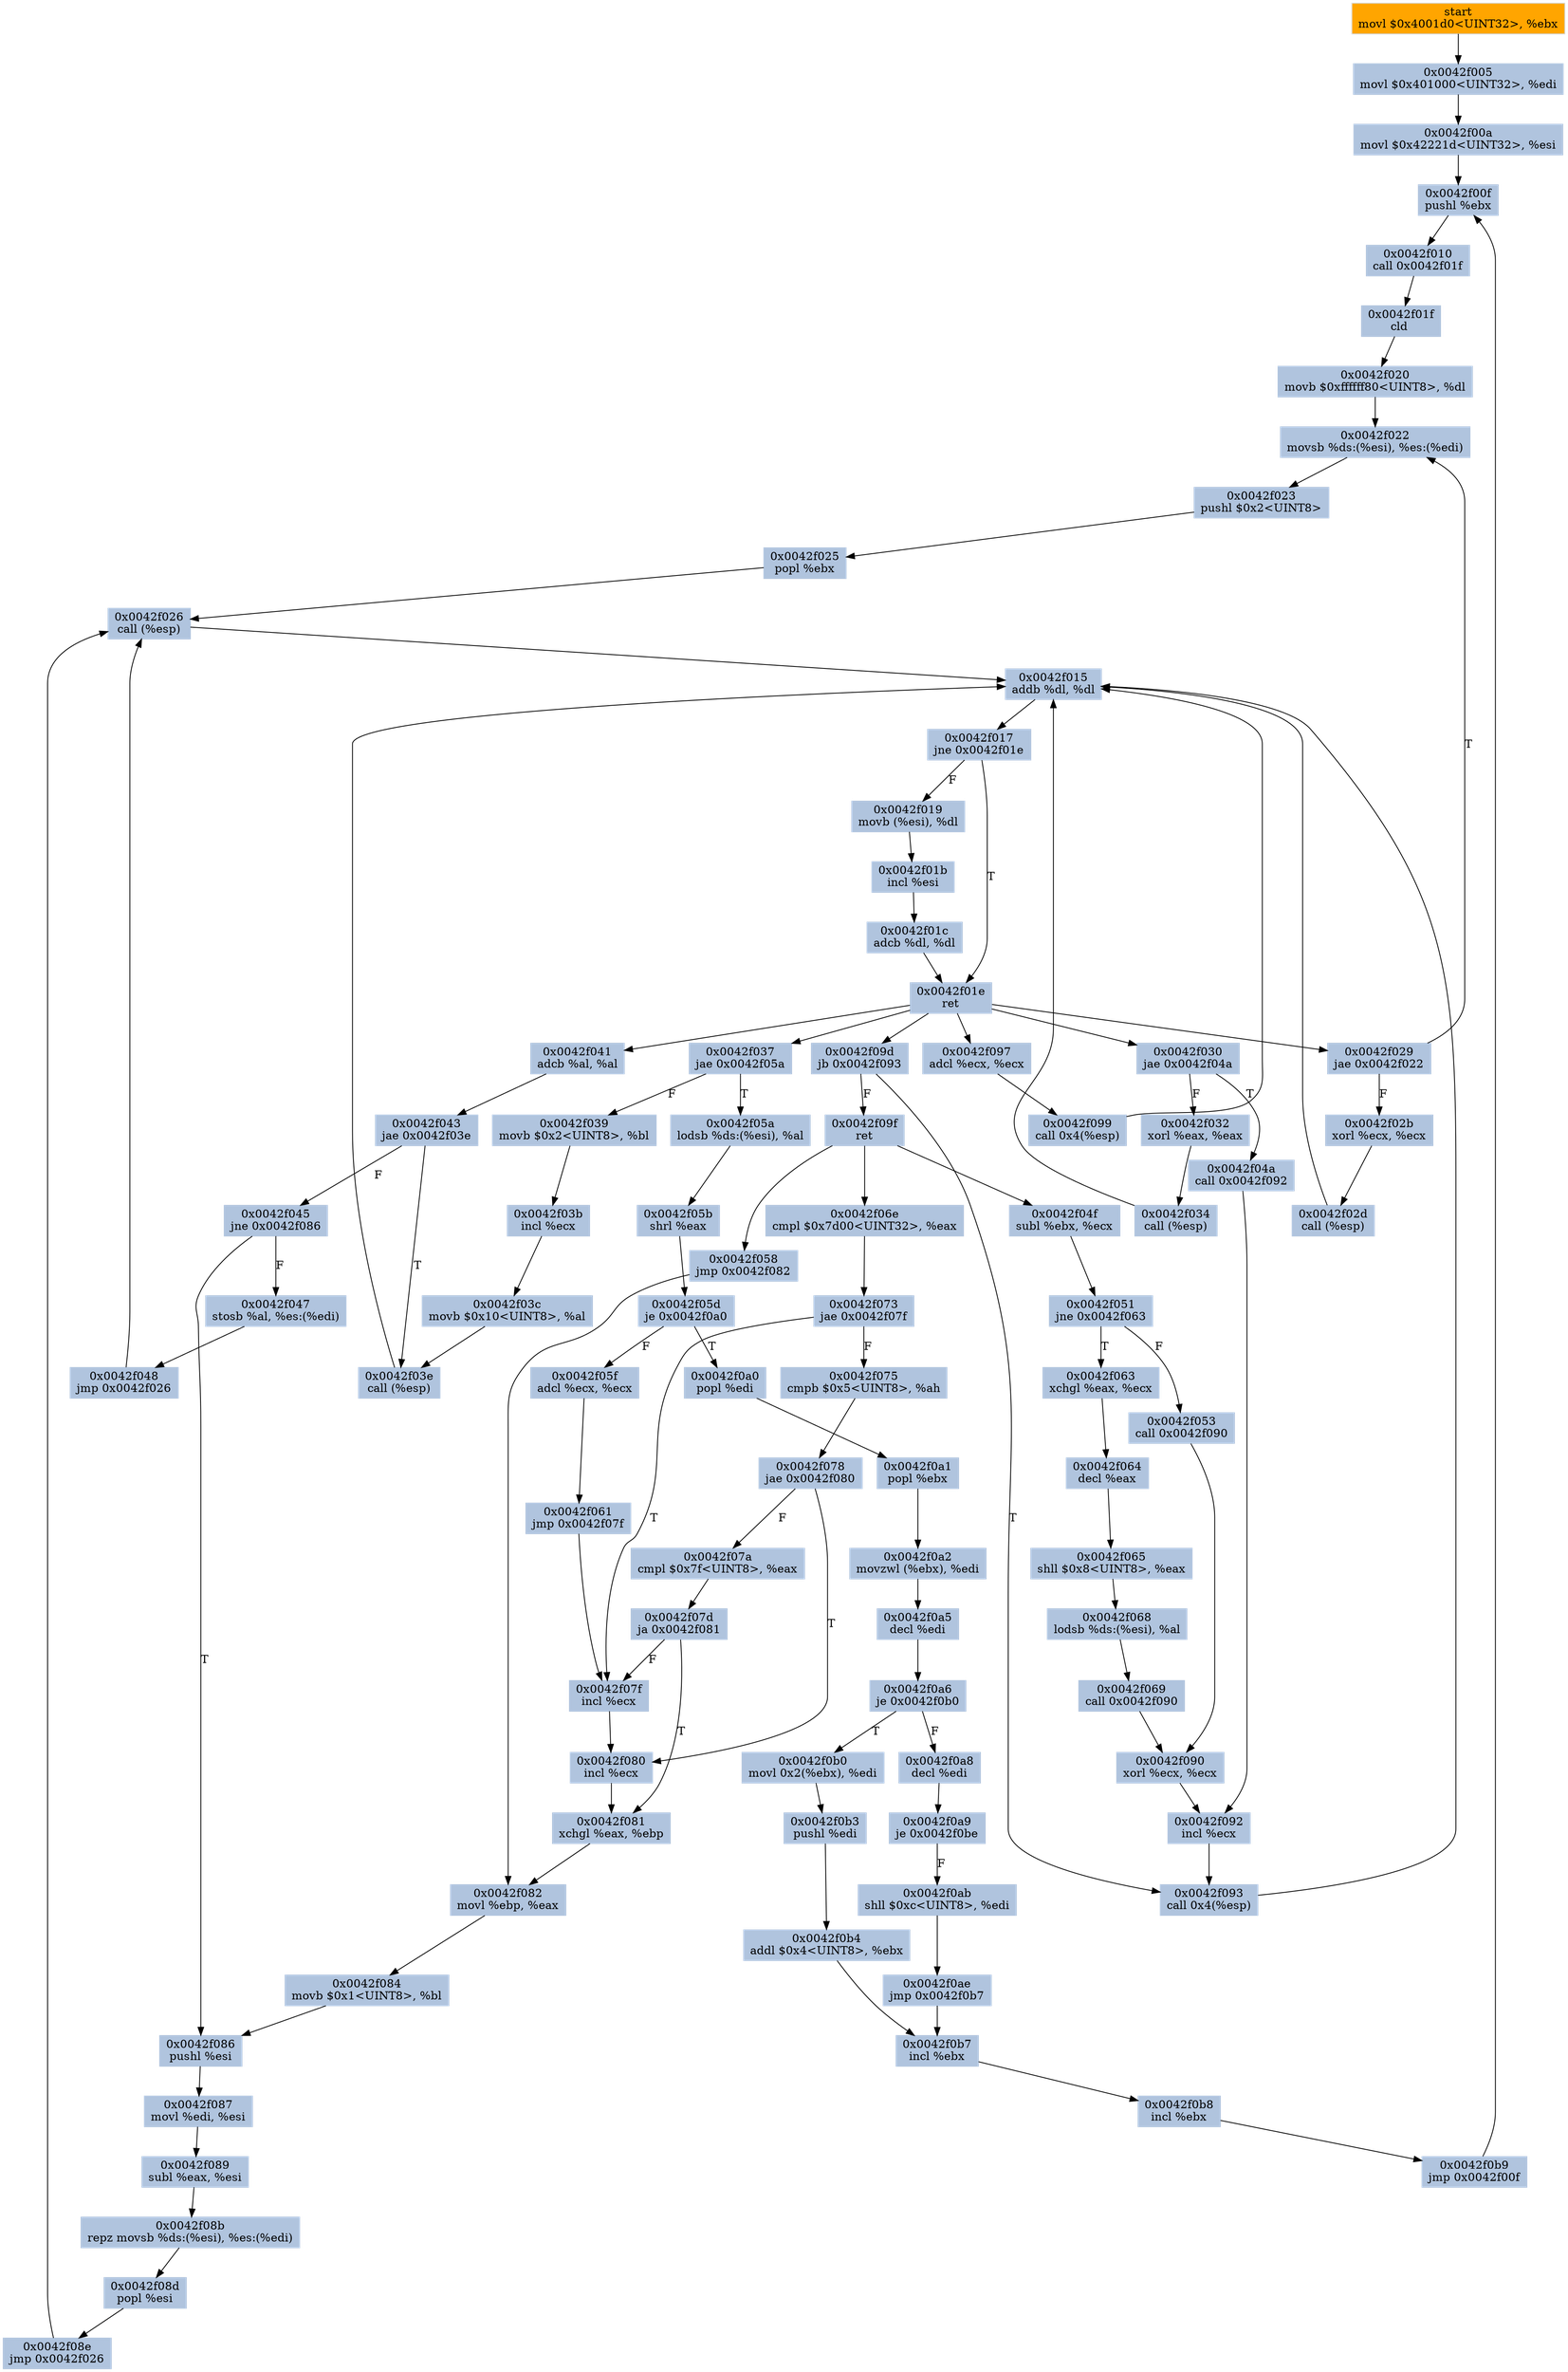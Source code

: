 digraph G {
node[shape=rectangle,style=filled,fillcolor=lightsteelblue,color=lightsteelblue]
bgcolor="transparent"
a0x0042f000movl_0x4001d0UINT32_ebx[label="start\nmovl $0x4001d0<UINT32>, %ebx",fillcolor="orange",color="lightgrey"];
a0x0042f005movl_0x401000UINT32_edi[label="0x0042f005\nmovl $0x401000<UINT32>, %edi"];
a0x0042f00amovl_0x42221dUINT32_esi[label="0x0042f00a\nmovl $0x42221d<UINT32>, %esi"];
a0x0042f00fpushl_ebx[label="0x0042f00f\npushl %ebx"];
a0x0042f010call_0x0042f01f[label="0x0042f010\ncall 0x0042f01f"];
a0x0042f01fcld_[label="0x0042f01f\ncld "];
a0x0042f020movb_0xffffff80UINT8_dl[label="0x0042f020\nmovb $0xffffff80<UINT8>, %dl"];
a0x0042f022movsb_ds_esi__es_edi_[label="0x0042f022\nmovsb %ds:(%esi), %es:(%edi)"];
a0x0042f023pushl_0x2UINT8[label="0x0042f023\npushl $0x2<UINT8>"];
a0x0042f025popl_ebx[label="0x0042f025\npopl %ebx"];
a0x0042f026call_esp_[label="0x0042f026\ncall (%esp)"];
a0x0042f015addb_dl_dl[label="0x0042f015\naddb %dl, %dl"];
a0x0042f017jne_0x0042f01e[label="0x0042f017\njne 0x0042f01e"];
a0x0042f019movb_esi__dl[label="0x0042f019\nmovb (%esi), %dl"];
a0x0042f01bincl_esi[label="0x0042f01b\nincl %esi"];
a0x0042f01cadcb_dl_dl[label="0x0042f01c\nadcb %dl, %dl"];
a0x0042f01eret[label="0x0042f01e\nret"];
a0x0042f029jae_0x0042f022[label="0x0042f029\njae 0x0042f022"];
a0x0042f02bxorl_ecx_ecx[label="0x0042f02b\nxorl %ecx, %ecx"];
a0x0042f02dcall_esp_[label="0x0042f02d\ncall (%esp)"];
a0x0042f030jae_0x0042f04a[label="0x0042f030\njae 0x0042f04a"];
a0x0042f032xorl_eax_eax[label="0x0042f032\nxorl %eax, %eax"];
a0x0042f034call_esp_[label="0x0042f034\ncall (%esp)"];
a0x0042f037jae_0x0042f05a[label="0x0042f037\njae 0x0042f05a"];
a0x0042f039movb_0x2UINT8_bl[label="0x0042f039\nmovb $0x2<UINT8>, %bl"];
a0x0042f03bincl_ecx[label="0x0042f03b\nincl %ecx"];
a0x0042f03cmovb_0x10UINT8_al[label="0x0042f03c\nmovb $0x10<UINT8>, %al"];
a0x0042f03ecall_esp_[label="0x0042f03e\ncall (%esp)"];
a0x0042f041adcb_al_al[label="0x0042f041\nadcb %al, %al"];
a0x0042f043jae_0x0042f03e[label="0x0042f043\njae 0x0042f03e"];
a0x0042f045jne_0x0042f086[label="0x0042f045\njne 0x0042f086"];
a0x0042f086pushl_esi[label="0x0042f086\npushl %esi"];
a0x0042f087movl_edi_esi[label="0x0042f087\nmovl %edi, %esi"];
a0x0042f089subl_eax_esi[label="0x0042f089\nsubl %eax, %esi"];
a0x0042f08brepz_movsb_ds_esi__es_edi_[label="0x0042f08b\nrepz movsb %ds:(%esi), %es:(%edi)"];
a0x0042f08dpopl_esi[label="0x0042f08d\npopl %esi"];
a0x0042f08ejmp_0x0042f026[label="0x0042f08e\njmp 0x0042f026"];
a0x0042f047stosb_al_es_edi_[label="0x0042f047\nstosb %al, %es:(%edi)"];
a0x0042f048jmp_0x0042f026[label="0x0042f048\njmp 0x0042f026"];
a0x0042f05alodsb_ds_esi__al[label="0x0042f05a\nlodsb %ds:(%esi), %al"];
a0x0042f05bshrl_eax[label="0x0042f05b\nshrl %eax"];
a0x0042f05dje_0x0042f0a0[label="0x0042f05d\nje 0x0042f0a0"];
a0x0042f05fadcl_ecx_ecx[label="0x0042f05f\nadcl %ecx, %ecx"];
a0x0042f061jmp_0x0042f07f[label="0x0042f061\njmp 0x0042f07f"];
a0x0042f07fincl_ecx[label="0x0042f07f\nincl %ecx"];
a0x0042f080incl_ecx[label="0x0042f080\nincl %ecx"];
a0x0042f081xchgl_eax_ebp[label="0x0042f081\nxchgl %eax, %ebp"];
a0x0042f082movl_ebp_eax[label="0x0042f082\nmovl %ebp, %eax"];
a0x0042f084movb_0x1UINT8_bl[label="0x0042f084\nmovb $0x1<UINT8>, %bl"];
a0x0042f04acall_0x0042f092[label="0x0042f04a\ncall 0x0042f092"];
a0x0042f092incl_ecx[label="0x0042f092\nincl %ecx"];
a0x0042f093call_0x4esp_[label="0x0042f093\ncall 0x4(%esp)"];
a0x0042f097adcl_ecx_ecx[label="0x0042f097\nadcl %ecx, %ecx"];
a0x0042f099call_0x4esp_[label="0x0042f099\ncall 0x4(%esp)"];
a0x0042f09djb_0x0042f093[label="0x0042f09d\njb 0x0042f093"];
a0x0042f09fret[label="0x0042f09f\nret"];
a0x0042f04fsubl_ebx_ecx[label="0x0042f04f\nsubl %ebx, %ecx"];
a0x0042f051jne_0x0042f063[label="0x0042f051\njne 0x0042f063"];
a0x0042f053call_0x0042f090[label="0x0042f053\ncall 0x0042f090"];
a0x0042f090xorl_ecx_ecx[label="0x0042f090\nxorl %ecx, %ecx"];
a0x0042f058jmp_0x0042f082[label="0x0042f058\njmp 0x0042f082"];
a0x0042f063xchgl_eax_ecx[label="0x0042f063\nxchgl %eax, %ecx"];
a0x0042f064decl_eax[label="0x0042f064\ndecl %eax"];
a0x0042f065shll_0x8UINT8_eax[label="0x0042f065\nshll $0x8<UINT8>, %eax"];
a0x0042f068lodsb_ds_esi__al[label="0x0042f068\nlodsb %ds:(%esi), %al"];
a0x0042f069call_0x0042f090[label="0x0042f069\ncall 0x0042f090"];
a0x0042f06ecmpl_0x7d00UINT32_eax[label="0x0042f06e\ncmpl $0x7d00<UINT32>, %eax"];
a0x0042f073jae_0x0042f07f[label="0x0042f073\njae 0x0042f07f"];
a0x0042f075cmpb_0x5UINT8_ah[label="0x0042f075\ncmpb $0x5<UINT8>, %ah"];
a0x0042f078jae_0x0042f080[label="0x0042f078\njae 0x0042f080"];
a0x0042f07acmpl_0x7fUINT8_eax[label="0x0042f07a\ncmpl $0x7f<UINT8>, %eax"];
a0x0042f07dja_0x0042f081[label="0x0042f07d\nja 0x0042f081"];
a0x0042f0a0popl_edi[label="0x0042f0a0\npopl %edi"];
a0x0042f0a1popl_ebx[label="0x0042f0a1\npopl %ebx"];
a0x0042f0a2movzwl_ebx__edi[label="0x0042f0a2\nmovzwl (%ebx), %edi"];
a0x0042f0a5decl_edi[label="0x0042f0a5\ndecl %edi"];
a0x0042f0a6je_0x0042f0b0[label="0x0042f0a6\nje 0x0042f0b0"];
a0x0042f0a8decl_edi[label="0x0042f0a8\ndecl %edi"];
a0x0042f0a9je_0x0042f0be[label="0x0042f0a9\nje 0x0042f0be"];
a0x0042f0abshll_0xcUINT8_edi[label="0x0042f0ab\nshll $0xc<UINT8>, %edi"];
a0x0042f0aejmp_0x0042f0b7[label="0x0042f0ae\njmp 0x0042f0b7"];
a0x0042f0b7incl_ebx[label="0x0042f0b7\nincl %ebx"];
a0x0042f0b8incl_ebx[label="0x0042f0b8\nincl %ebx"];
a0x0042f0b9jmp_0x0042f00f[label="0x0042f0b9\njmp 0x0042f00f"];
a0x0042f0b0movl_0x2ebx__edi[label="0x0042f0b0\nmovl 0x2(%ebx), %edi"];
a0x0042f0b3pushl_edi[label="0x0042f0b3\npushl %edi"];
a0x0042f0b4addl_0x4UINT8_ebx[label="0x0042f0b4\naddl $0x4<UINT8>, %ebx"];
a0x0042f000movl_0x4001d0UINT32_ebx -> a0x0042f005movl_0x401000UINT32_edi [color="#000000"];
a0x0042f005movl_0x401000UINT32_edi -> a0x0042f00amovl_0x42221dUINT32_esi [color="#000000"];
a0x0042f00amovl_0x42221dUINT32_esi -> a0x0042f00fpushl_ebx [color="#000000"];
a0x0042f00fpushl_ebx -> a0x0042f010call_0x0042f01f [color="#000000"];
a0x0042f010call_0x0042f01f -> a0x0042f01fcld_ [color="#000000"];
a0x0042f01fcld_ -> a0x0042f020movb_0xffffff80UINT8_dl [color="#000000"];
a0x0042f020movb_0xffffff80UINT8_dl -> a0x0042f022movsb_ds_esi__es_edi_ [color="#000000"];
a0x0042f022movsb_ds_esi__es_edi_ -> a0x0042f023pushl_0x2UINT8 [color="#000000"];
a0x0042f023pushl_0x2UINT8 -> a0x0042f025popl_ebx [color="#000000"];
a0x0042f025popl_ebx -> a0x0042f026call_esp_ [color="#000000"];
a0x0042f026call_esp_ -> a0x0042f015addb_dl_dl [color="#000000"];
a0x0042f015addb_dl_dl -> a0x0042f017jne_0x0042f01e [color="#000000"];
a0x0042f017jne_0x0042f01e -> a0x0042f019movb_esi__dl [color="#000000",label="F"];
a0x0042f019movb_esi__dl -> a0x0042f01bincl_esi [color="#000000"];
a0x0042f01bincl_esi -> a0x0042f01cadcb_dl_dl [color="#000000"];
a0x0042f01cadcb_dl_dl -> a0x0042f01eret [color="#000000"];
a0x0042f01eret -> a0x0042f029jae_0x0042f022 [color="#000000"];
a0x0042f029jae_0x0042f022 -> a0x0042f022movsb_ds_esi__es_edi_ [color="#000000",label="T"];
a0x0042f017jne_0x0042f01e -> a0x0042f01eret [color="#000000",label="T"];
a0x0042f029jae_0x0042f022 -> a0x0042f02bxorl_ecx_ecx [color="#000000",label="F"];
a0x0042f02bxorl_ecx_ecx -> a0x0042f02dcall_esp_ [color="#000000"];
a0x0042f02dcall_esp_ -> a0x0042f015addb_dl_dl [color="#000000"];
a0x0042f01eret -> a0x0042f030jae_0x0042f04a [color="#000000"];
a0x0042f030jae_0x0042f04a -> a0x0042f032xorl_eax_eax [color="#000000",label="F"];
a0x0042f032xorl_eax_eax -> a0x0042f034call_esp_ [color="#000000"];
a0x0042f034call_esp_ -> a0x0042f015addb_dl_dl [color="#000000"];
a0x0042f01eret -> a0x0042f037jae_0x0042f05a [color="#000000"];
a0x0042f037jae_0x0042f05a -> a0x0042f039movb_0x2UINT8_bl [color="#000000",label="F"];
a0x0042f039movb_0x2UINT8_bl -> a0x0042f03bincl_ecx [color="#000000"];
a0x0042f03bincl_ecx -> a0x0042f03cmovb_0x10UINT8_al [color="#000000"];
a0x0042f03cmovb_0x10UINT8_al -> a0x0042f03ecall_esp_ [color="#000000"];
a0x0042f03ecall_esp_ -> a0x0042f015addb_dl_dl [color="#000000"];
a0x0042f01eret -> a0x0042f041adcb_al_al [color="#000000"];
a0x0042f041adcb_al_al -> a0x0042f043jae_0x0042f03e [color="#000000"];
a0x0042f043jae_0x0042f03e -> a0x0042f03ecall_esp_ [color="#000000",label="T"];
a0x0042f043jae_0x0042f03e -> a0x0042f045jne_0x0042f086 [color="#000000",label="F"];
a0x0042f045jne_0x0042f086 -> a0x0042f086pushl_esi [color="#000000",label="T"];
a0x0042f086pushl_esi -> a0x0042f087movl_edi_esi [color="#000000"];
a0x0042f087movl_edi_esi -> a0x0042f089subl_eax_esi [color="#000000"];
a0x0042f089subl_eax_esi -> a0x0042f08brepz_movsb_ds_esi__es_edi_ [color="#000000"];
a0x0042f08brepz_movsb_ds_esi__es_edi_ -> a0x0042f08dpopl_esi [color="#000000"];
a0x0042f08dpopl_esi -> a0x0042f08ejmp_0x0042f026 [color="#000000"];
a0x0042f08ejmp_0x0042f026 -> a0x0042f026call_esp_ [color="#000000"];
a0x0042f045jne_0x0042f086 -> a0x0042f047stosb_al_es_edi_ [color="#000000",label="F"];
a0x0042f047stosb_al_es_edi_ -> a0x0042f048jmp_0x0042f026 [color="#000000"];
a0x0042f048jmp_0x0042f026 -> a0x0042f026call_esp_ [color="#000000"];
a0x0042f037jae_0x0042f05a -> a0x0042f05alodsb_ds_esi__al [color="#000000",label="T"];
a0x0042f05alodsb_ds_esi__al -> a0x0042f05bshrl_eax [color="#000000"];
a0x0042f05bshrl_eax -> a0x0042f05dje_0x0042f0a0 [color="#000000"];
a0x0042f05dje_0x0042f0a0 -> a0x0042f05fadcl_ecx_ecx [color="#000000",label="F"];
a0x0042f05fadcl_ecx_ecx -> a0x0042f061jmp_0x0042f07f [color="#000000"];
a0x0042f061jmp_0x0042f07f -> a0x0042f07fincl_ecx [color="#000000"];
a0x0042f07fincl_ecx -> a0x0042f080incl_ecx [color="#000000"];
a0x0042f080incl_ecx -> a0x0042f081xchgl_eax_ebp [color="#000000"];
a0x0042f081xchgl_eax_ebp -> a0x0042f082movl_ebp_eax [color="#000000"];
a0x0042f082movl_ebp_eax -> a0x0042f084movb_0x1UINT8_bl [color="#000000"];
a0x0042f084movb_0x1UINT8_bl -> a0x0042f086pushl_esi [color="#000000"];
a0x0042f030jae_0x0042f04a -> a0x0042f04acall_0x0042f092 [color="#000000",label="T"];
a0x0042f04acall_0x0042f092 -> a0x0042f092incl_ecx [color="#000000"];
a0x0042f092incl_ecx -> a0x0042f093call_0x4esp_ [color="#000000"];
a0x0042f093call_0x4esp_ -> a0x0042f015addb_dl_dl [color="#000000"];
a0x0042f01eret -> a0x0042f097adcl_ecx_ecx [color="#000000"];
a0x0042f097adcl_ecx_ecx -> a0x0042f099call_0x4esp_ [color="#000000"];
a0x0042f099call_0x4esp_ -> a0x0042f015addb_dl_dl [color="#000000"];
a0x0042f01eret -> a0x0042f09djb_0x0042f093 [color="#000000"];
a0x0042f09djb_0x0042f093 -> a0x0042f09fret [color="#000000",label="F"];
a0x0042f09fret -> a0x0042f04fsubl_ebx_ecx [color="#000000"];
a0x0042f04fsubl_ebx_ecx -> a0x0042f051jne_0x0042f063 [color="#000000"];
a0x0042f051jne_0x0042f063 -> a0x0042f053call_0x0042f090 [color="#000000",label="F"];
a0x0042f053call_0x0042f090 -> a0x0042f090xorl_ecx_ecx [color="#000000"];
a0x0042f090xorl_ecx_ecx -> a0x0042f092incl_ecx [color="#000000"];
a0x0042f09djb_0x0042f093 -> a0x0042f093call_0x4esp_ [color="#000000",label="T"];
a0x0042f09fret -> a0x0042f058jmp_0x0042f082 [color="#000000"];
a0x0042f058jmp_0x0042f082 -> a0x0042f082movl_ebp_eax [color="#000000"];
a0x0042f051jne_0x0042f063 -> a0x0042f063xchgl_eax_ecx [color="#000000",label="T"];
a0x0042f063xchgl_eax_ecx -> a0x0042f064decl_eax [color="#000000"];
a0x0042f064decl_eax -> a0x0042f065shll_0x8UINT8_eax [color="#000000"];
a0x0042f065shll_0x8UINT8_eax -> a0x0042f068lodsb_ds_esi__al [color="#000000"];
a0x0042f068lodsb_ds_esi__al -> a0x0042f069call_0x0042f090 [color="#000000"];
a0x0042f069call_0x0042f090 -> a0x0042f090xorl_ecx_ecx [color="#000000"];
a0x0042f09fret -> a0x0042f06ecmpl_0x7d00UINT32_eax [color="#000000"];
a0x0042f06ecmpl_0x7d00UINT32_eax -> a0x0042f073jae_0x0042f07f [color="#000000"];
a0x0042f073jae_0x0042f07f -> a0x0042f075cmpb_0x5UINT8_ah [color="#000000",label="F"];
a0x0042f075cmpb_0x5UINT8_ah -> a0x0042f078jae_0x0042f080 [color="#000000"];
a0x0042f078jae_0x0042f080 -> a0x0042f07acmpl_0x7fUINT8_eax [color="#000000",label="F"];
a0x0042f07acmpl_0x7fUINT8_eax -> a0x0042f07dja_0x0042f081 [color="#000000"];
a0x0042f07dja_0x0042f081 -> a0x0042f07fincl_ecx [color="#000000",label="F"];
a0x0042f07dja_0x0042f081 -> a0x0042f081xchgl_eax_ebp [color="#000000",label="T"];
a0x0042f078jae_0x0042f080 -> a0x0042f080incl_ecx [color="#000000",label="T"];
a0x0042f073jae_0x0042f07f -> a0x0042f07fincl_ecx [color="#000000",label="T"];
a0x0042f05dje_0x0042f0a0 -> a0x0042f0a0popl_edi [color="#000000",label="T"];
a0x0042f0a0popl_edi -> a0x0042f0a1popl_ebx [color="#000000"];
a0x0042f0a1popl_ebx -> a0x0042f0a2movzwl_ebx__edi [color="#000000"];
a0x0042f0a2movzwl_ebx__edi -> a0x0042f0a5decl_edi [color="#000000"];
a0x0042f0a5decl_edi -> a0x0042f0a6je_0x0042f0b0 [color="#000000"];
a0x0042f0a6je_0x0042f0b0 -> a0x0042f0a8decl_edi [color="#000000",label="F"];
a0x0042f0a8decl_edi -> a0x0042f0a9je_0x0042f0be [color="#000000"];
a0x0042f0a9je_0x0042f0be -> a0x0042f0abshll_0xcUINT8_edi [color="#000000",label="F"];
a0x0042f0abshll_0xcUINT8_edi -> a0x0042f0aejmp_0x0042f0b7 [color="#000000"];
a0x0042f0aejmp_0x0042f0b7 -> a0x0042f0b7incl_ebx [color="#000000"];
a0x0042f0b7incl_ebx -> a0x0042f0b8incl_ebx [color="#000000"];
a0x0042f0b8incl_ebx -> a0x0042f0b9jmp_0x0042f00f [color="#000000"];
a0x0042f0b9jmp_0x0042f00f -> a0x0042f00fpushl_ebx [color="#000000"];
a0x0042f0a6je_0x0042f0b0 -> a0x0042f0b0movl_0x2ebx__edi [color="#000000",label="T"];
a0x0042f0b0movl_0x2ebx__edi -> a0x0042f0b3pushl_edi [color="#000000"];
a0x0042f0b3pushl_edi -> a0x0042f0b4addl_0x4UINT8_ebx [color="#000000"];
a0x0042f0b4addl_0x4UINT8_ebx -> a0x0042f0b7incl_ebx [color="#000000"];
}
